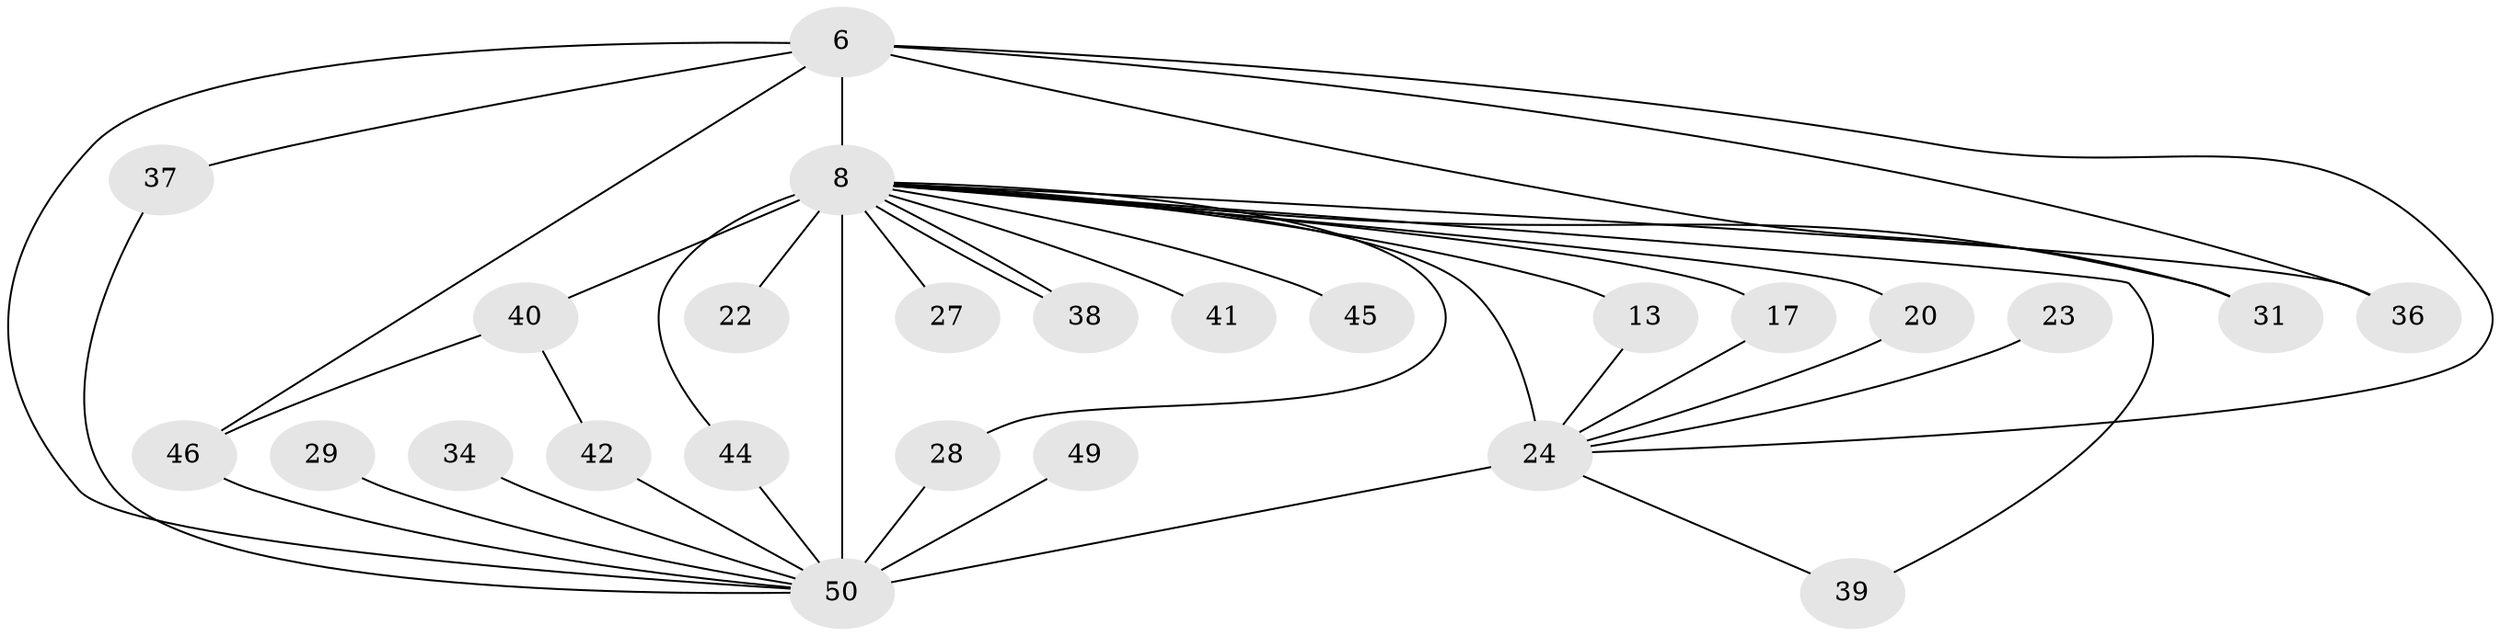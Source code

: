 // original degree distribution, {12: 0.02, 17: 0.02, 15: 0.04, 14: 0.04, 13: 0.04, 16: 0.02, 18: 0.02, 4: 0.1, 2: 0.58, 3: 0.06, 6: 0.02, 5: 0.04}
// Generated by graph-tools (version 1.1) at 2025/43/03/09/25 04:43:52]
// undirected, 25 vertices, 40 edges
graph export_dot {
graph [start="1"]
  node [color=gray90,style=filled];
  6 [super="+1"];
  8 [super="+3+7"];
  13;
  17;
  20;
  22;
  23;
  24 [super="+14+5"];
  27;
  28;
  29;
  31;
  34;
  36;
  37;
  38;
  39;
  40 [super="+18"];
  41;
  42;
  44;
  45;
  46 [super="+16"];
  49;
  50 [super="+32+48+10+47"];
  6 -- 8 [weight=8];
  6 -- 36;
  6 -- 37;
  6 -- 31;
  6 -- 24 [weight=4];
  6 -- 50 [weight=6];
  6 -- 46 [weight=2];
  8 -- 22 [weight=2];
  8 -- 27 [weight=2];
  8 -- 38;
  8 -- 38;
  8 -- 39;
  8 -- 50 [weight=17];
  8 -- 36;
  8 -- 40 [weight=2];
  8 -- 41 [weight=2];
  8 -- 28;
  8 -- 24 [weight=9];
  8 -- 13;
  8 -- 17;
  8 -- 20;
  8 -- 31;
  8 -- 44;
  8 -- 45;
  13 -- 24;
  17 -- 24;
  20 -- 24;
  23 -- 24 [weight=2];
  24 -- 39;
  24 -- 50 [weight=7];
  28 -- 50;
  29 -- 50 [weight=2];
  34 -- 50 [weight=2];
  37 -- 50;
  40 -- 42;
  40 -- 46;
  42 -- 50;
  44 -- 50;
  46 -- 50 [weight=3];
  49 -- 50 [weight=2];
}
